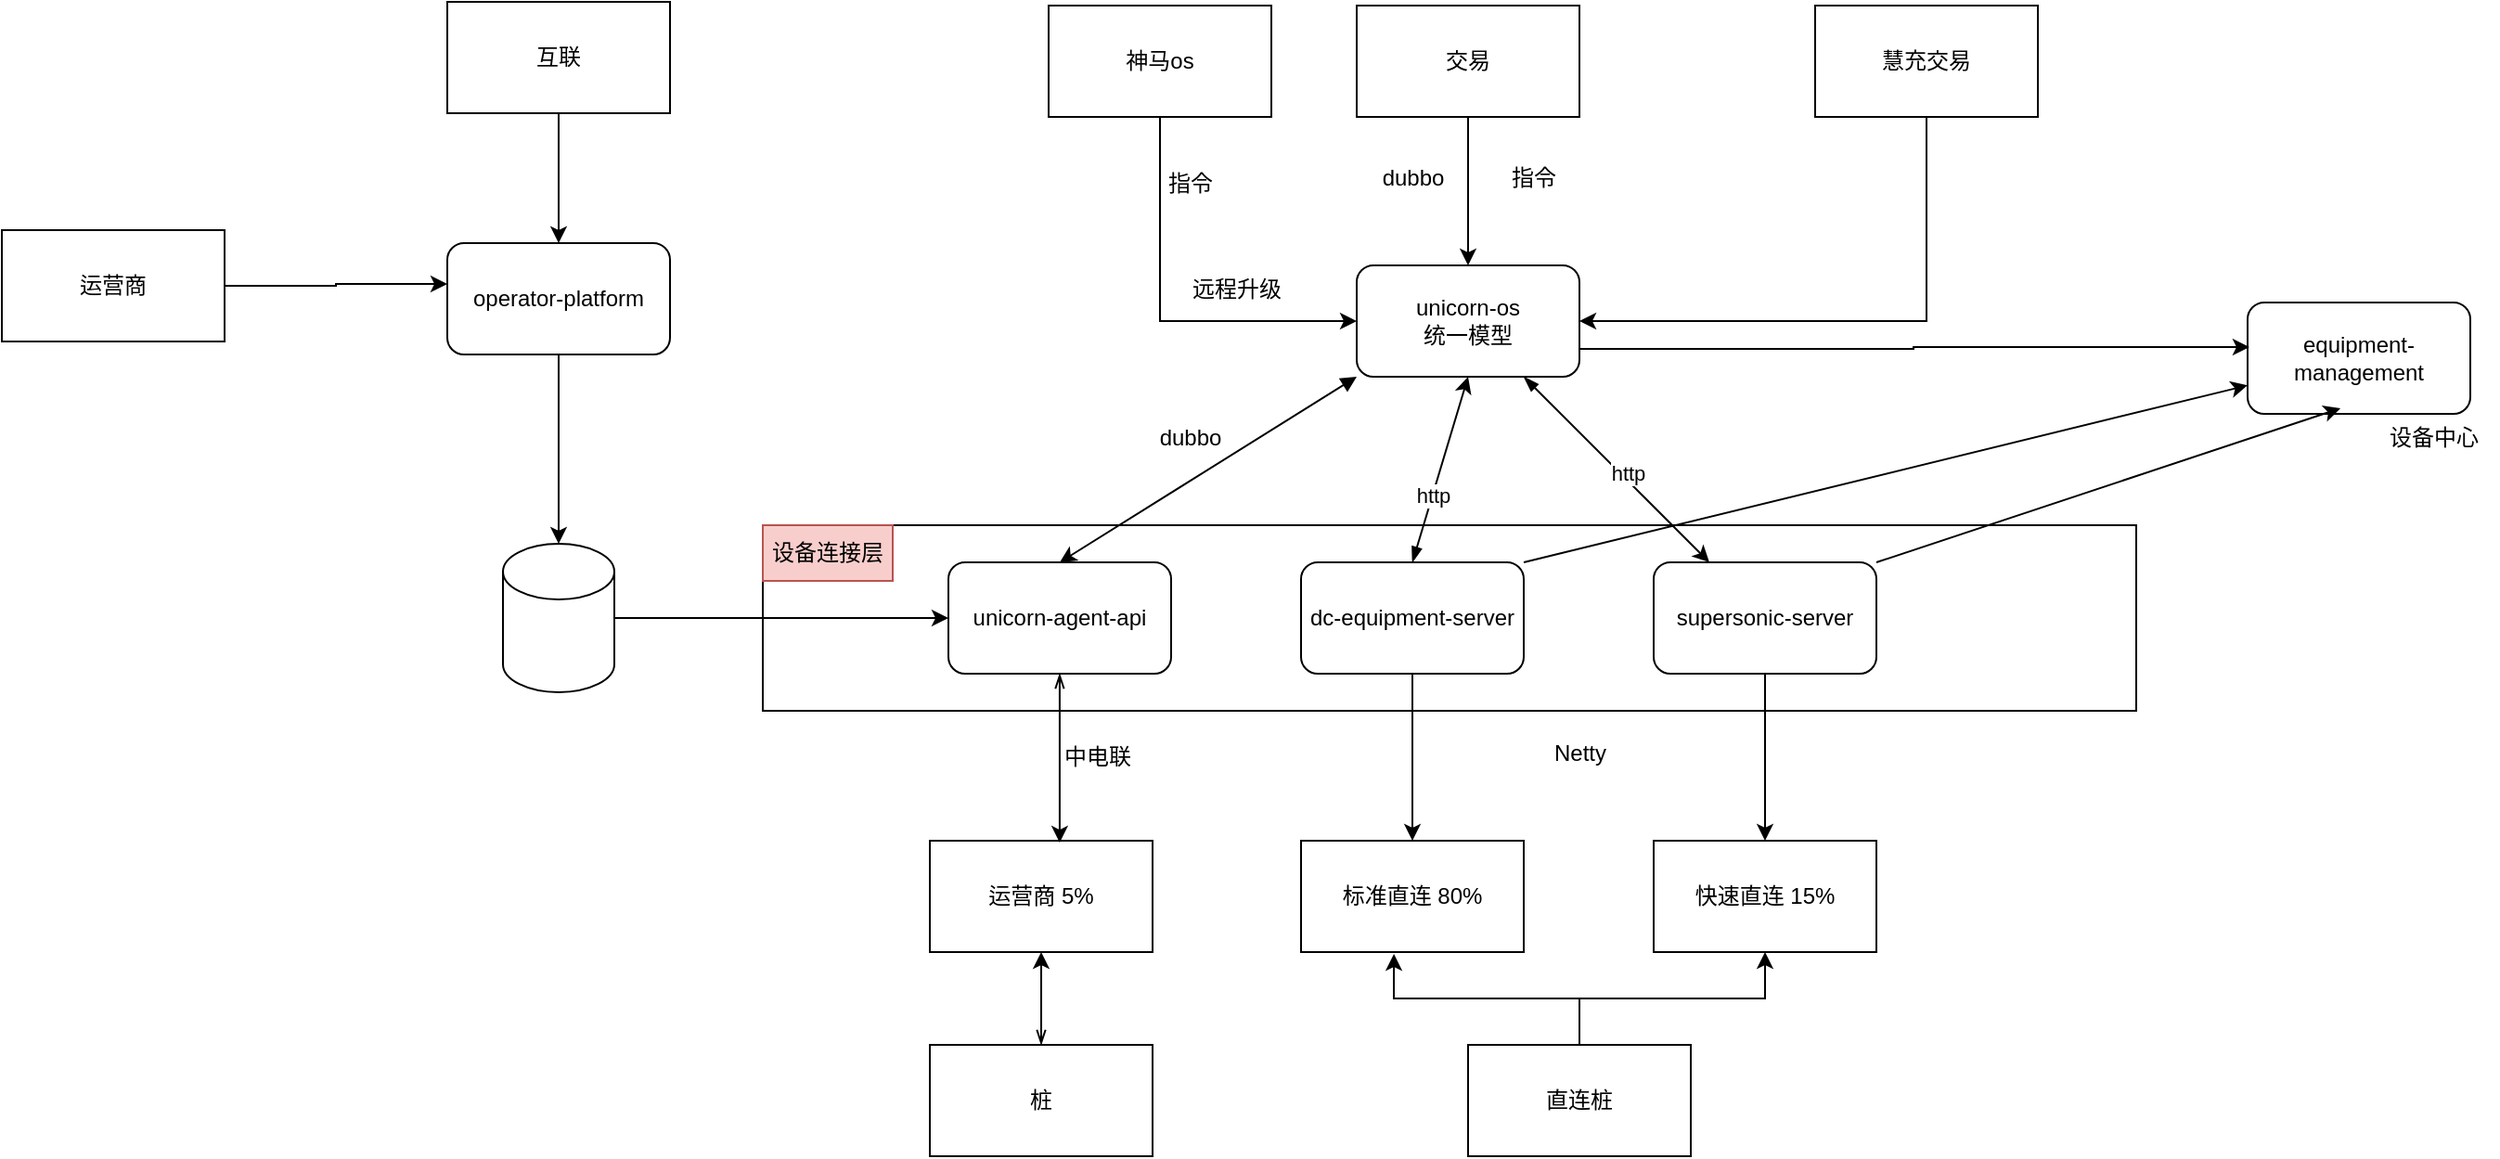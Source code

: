 <mxfile version="24.7.6">
  <diagram name="第 1 页" id="lGk9jrkxKhczxA843UJX">
    <mxGraphModel dx="2261" dy="820" grid="1" gridSize="10" guides="1" tooltips="1" connect="1" arrows="1" fold="1" page="1" pageScale="1" pageWidth="827" pageHeight="1169" math="0" shadow="0">
      <root>
        <mxCell id="0" />
        <mxCell id="1" parent="0" />
        <mxCell id="fdgb_wpusmmBCs2MOBiY-53" value="" style="rounded=0;whiteSpace=wrap;html=1;" vertex="1" parent="1">
          <mxGeometry x="260" y="490" width="740" height="100" as="geometry" />
        </mxCell>
        <mxCell id="fdgb_wpusmmBCs2MOBiY-6" style="edgeStyle=orthogonalEdgeStyle;rounded=0;orthogonalLoop=1;jettySize=auto;html=1;" edge="1" parent="1" source="fdgb_wpusmmBCs2MOBiY-1" target="fdgb_wpusmmBCs2MOBiY-5">
          <mxGeometry relative="1" as="geometry" />
        </mxCell>
        <mxCell id="fdgb_wpusmmBCs2MOBiY-1" value="互联" style="rounded=0;whiteSpace=wrap;html=1;" vertex="1" parent="1">
          <mxGeometry x="90" y="208" width="120" height="60" as="geometry" />
        </mxCell>
        <mxCell id="fdgb_wpusmmBCs2MOBiY-21" style="edgeStyle=orthogonalEdgeStyle;rounded=0;orthogonalLoop=1;jettySize=auto;html=1;entryX=0.5;entryY=1;entryDx=0;entryDy=0;" edge="1" parent="1" source="fdgb_wpusmmBCs2MOBiY-2" target="fdgb_wpusmmBCs2MOBiY-4">
          <mxGeometry relative="1" as="geometry" />
        </mxCell>
        <mxCell id="fdgb_wpusmmBCs2MOBiY-2" value="直连桩" style="rounded=0;whiteSpace=wrap;html=1;" vertex="1" parent="1">
          <mxGeometry x="640" y="770" width="120" height="60" as="geometry" />
        </mxCell>
        <mxCell id="fdgb_wpusmmBCs2MOBiY-3" value="标准直连 80%" style="rounded=0;whiteSpace=wrap;html=1;" vertex="1" parent="1">
          <mxGeometry x="550" y="660" width="120" height="60" as="geometry" />
        </mxCell>
        <mxCell id="fdgb_wpusmmBCs2MOBiY-4" value="快速直连 15%" style="rounded=0;whiteSpace=wrap;html=1;" vertex="1" parent="1">
          <mxGeometry x="740" y="660" width="120" height="60" as="geometry" />
        </mxCell>
        <mxCell id="fdgb_wpusmmBCs2MOBiY-5" value="operator-platform" style="rounded=1;whiteSpace=wrap;html=1;" vertex="1" parent="1">
          <mxGeometry x="90" y="338" width="120" height="60" as="geometry" />
        </mxCell>
        <mxCell id="fdgb_wpusmmBCs2MOBiY-35" style="rounded=0;orthogonalLoop=1;jettySize=auto;html=1;exitX=0.75;exitY=1;exitDx=0;exitDy=0;startArrow=blockThin;startFill=1;" edge="1" parent="1" source="fdgb_wpusmmBCs2MOBiY-7" target="fdgb_wpusmmBCs2MOBiY-14">
          <mxGeometry relative="1" as="geometry" />
        </mxCell>
        <mxCell id="fdgb_wpusmmBCs2MOBiY-36" value="http" style="edgeLabel;html=1;align=center;verticalAlign=middle;resizable=0;points=[];" vertex="1" connectable="0" parent="fdgb_wpusmmBCs2MOBiY-35">
          <mxGeometry x="0.08" y="3" relative="1" as="geometry">
            <mxPoint as="offset" />
          </mxGeometry>
        </mxCell>
        <mxCell id="fdgb_wpusmmBCs2MOBiY-47" style="rounded=0;orthogonalLoop=1;jettySize=auto;html=1;exitX=0;exitY=1;exitDx=0;exitDy=0;entryX=0.5;entryY=0;entryDx=0;entryDy=0;startArrow=block;startFill=1;" edge="1" parent="1" source="fdgb_wpusmmBCs2MOBiY-7" target="fdgb_wpusmmBCs2MOBiY-22">
          <mxGeometry relative="1" as="geometry" />
        </mxCell>
        <mxCell id="fdgb_wpusmmBCs2MOBiY-7" value="unicorn-os&lt;div&gt;统一模型&lt;/div&gt;" style="rounded=1;whiteSpace=wrap;html=1;" vertex="1" parent="1">
          <mxGeometry x="580" y="350" width="120" height="60" as="geometry" />
        </mxCell>
        <mxCell id="fdgb_wpusmmBCs2MOBiY-11" style="edgeStyle=orthogonalEdgeStyle;rounded=0;orthogonalLoop=1;jettySize=auto;html=1;" edge="1" parent="1" source="fdgb_wpusmmBCs2MOBiY-8" target="fdgb_wpusmmBCs2MOBiY-7">
          <mxGeometry relative="1" as="geometry" />
        </mxCell>
        <mxCell id="fdgb_wpusmmBCs2MOBiY-8" value="交易" style="whiteSpace=wrap;html=1;" vertex="1" parent="1">
          <mxGeometry x="580" y="210" width="120" height="60" as="geometry" />
        </mxCell>
        <mxCell id="fdgb_wpusmmBCs2MOBiY-13" style="edgeStyle=orthogonalEdgeStyle;rounded=0;orthogonalLoop=1;jettySize=auto;html=1;entryX=1;entryY=0.5;entryDx=0;entryDy=0;" edge="1" parent="1" source="fdgb_wpusmmBCs2MOBiY-9" target="fdgb_wpusmmBCs2MOBiY-7">
          <mxGeometry relative="1" as="geometry">
            <Array as="points">
              <mxPoint x="887" y="380" />
            </Array>
          </mxGeometry>
        </mxCell>
        <mxCell id="fdgb_wpusmmBCs2MOBiY-9" value="慧充交易" style="whiteSpace=wrap;html=1;" vertex="1" parent="1">
          <mxGeometry x="827" y="210" width="120" height="60" as="geometry" />
        </mxCell>
        <mxCell id="fdgb_wpusmmBCs2MOBiY-12" style="edgeStyle=orthogonalEdgeStyle;rounded=0;orthogonalLoop=1;jettySize=auto;html=1;entryX=0;entryY=0.5;entryDx=0;entryDy=0;exitX=0.5;exitY=1;exitDx=0;exitDy=0;" edge="1" parent="1" source="fdgb_wpusmmBCs2MOBiY-10" target="fdgb_wpusmmBCs2MOBiY-7">
          <mxGeometry relative="1" as="geometry" />
        </mxCell>
        <mxCell id="fdgb_wpusmmBCs2MOBiY-10" value="神马os" style="whiteSpace=wrap;html=1;" vertex="1" parent="1">
          <mxGeometry x="414" y="210" width="120" height="60" as="geometry" />
        </mxCell>
        <mxCell id="fdgb_wpusmmBCs2MOBiY-17" style="edgeStyle=orthogonalEdgeStyle;rounded=0;orthogonalLoop=1;jettySize=auto;html=1;" edge="1" parent="1" source="fdgb_wpusmmBCs2MOBiY-14" target="fdgb_wpusmmBCs2MOBiY-4">
          <mxGeometry relative="1" as="geometry" />
        </mxCell>
        <mxCell id="fdgb_wpusmmBCs2MOBiY-14" value="supersonic-server" style="rounded=1;whiteSpace=wrap;html=1;" vertex="1" parent="1">
          <mxGeometry x="740" y="510" width="120" height="60" as="geometry" />
        </mxCell>
        <mxCell id="fdgb_wpusmmBCs2MOBiY-19" style="edgeStyle=orthogonalEdgeStyle;rounded=0;orthogonalLoop=1;jettySize=auto;html=1;" edge="1" parent="1" source="fdgb_wpusmmBCs2MOBiY-18" target="fdgb_wpusmmBCs2MOBiY-3">
          <mxGeometry relative="1" as="geometry" />
        </mxCell>
        <mxCell id="fdgb_wpusmmBCs2MOBiY-31" style="rounded=0;orthogonalLoop=1;jettySize=auto;html=1;exitX=0.5;exitY=0;exitDx=0;exitDy=0;entryX=0.5;entryY=1;entryDx=0;entryDy=0;startArrow=blockThin;startFill=1;" edge="1" parent="1" source="fdgb_wpusmmBCs2MOBiY-18" target="fdgb_wpusmmBCs2MOBiY-7">
          <mxGeometry relative="1" as="geometry" />
        </mxCell>
        <mxCell id="fdgb_wpusmmBCs2MOBiY-34" value="http" style="edgeLabel;html=1;align=center;verticalAlign=middle;resizable=0;points=[];" vertex="1" connectable="0" parent="fdgb_wpusmmBCs2MOBiY-31">
          <mxGeometry x="-0.279" relative="1" as="geometry">
            <mxPoint as="offset" />
          </mxGeometry>
        </mxCell>
        <mxCell id="fdgb_wpusmmBCs2MOBiY-41" style="rounded=0;orthogonalLoop=1;jettySize=auto;html=1;exitX=1;exitY=0;exitDx=0;exitDy=0;" edge="1" parent="1" source="fdgb_wpusmmBCs2MOBiY-18" target="fdgb_wpusmmBCs2MOBiY-37">
          <mxGeometry relative="1" as="geometry" />
        </mxCell>
        <mxCell id="fdgb_wpusmmBCs2MOBiY-18" value="dc-equipment-server" style="rounded=1;whiteSpace=wrap;html=1;" vertex="1" parent="1">
          <mxGeometry x="550" y="510" width="120" height="60" as="geometry" />
        </mxCell>
        <mxCell id="fdgb_wpusmmBCs2MOBiY-20" style="edgeStyle=orthogonalEdgeStyle;rounded=0;orthogonalLoop=1;jettySize=auto;html=1;entryX=0.417;entryY=1.017;entryDx=0;entryDy=0;entryPerimeter=0;" edge="1" parent="1" source="fdgb_wpusmmBCs2MOBiY-2" target="fdgb_wpusmmBCs2MOBiY-3">
          <mxGeometry relative="1" as="geometry" />
        </mxCell>
        <mxCell id="fdgb_wpusmmBCs2MOBiY-22" value="unicorn-agent-api" style="rounded=1;whiteSpace=wrap;html=1;" vertex="1" parent="1">
          <mxGeometry x="360" y="510" width="120" height="60" as="geometry" />
        </mxCell>
        <mxCell id="fdgb_wpusmmBCs2MOBiY-25" style="edgeStyle=orthogonalEdgeStyle;rounded=0;orthogonalLoop=1;jettySize=auto;html=1;exitX=0.5;exitY=0;exitDx=0;exitDy=0;entryX=0.5;entryY=1;entryDx=0;entryDy=0;startArrow=openThin;startFill=0;" edge="1" parent="1" source="fdgb_wpusmmBCs2MOBiY-23" target="fdgb_wpusmmBCs2MOBiY-24">
          <mxGeometry relative="1" as="geometry" />
        </mxCell>
        <mxCell id="fdgb_wpusmmBCs2MOBiY-23" value="桩" style="rounded=0;whiteSpace=wrap;html=1;" vertex="1" parent="1">
          <mxGeometry x="350" y="770" width="120" height="60" as="geometry" />
        </mxCell>
        <mxCell id="fdgb_wpusmmBCs2MOBiY-24" value="运营商 5%" style="rounded=0;whiteSpace=wrap;html=1;" vertex="1" parent="1">
          <mxGeometry x="350" y="660" width="120" height="60" as="geometry" />
        </mxCell>
        <mxCell id="fdgb_wpusmmBCs2MOBiY-27" style="edgeStyle=orthogonalEdgeStyle;rounded=0;orthogonalLoop=1;jettySize=auto;html=1;entryX=0.583;entryY=0.017;entryDx=0;entryDy=0;entryPerimeter=0;startArrow=openThin;startFill=0;" edge="1" parent="1" source="fdgb_wpusmmBCs2MOBiY-22" target="fdgb_wpusmmBCs2MOBiY-24">
          <mxGeometry relative="1" as="geometry" />
        </mxCell>
        <mxCell id="fdgb_wpusmmBCs2MOBiY-29" value="中电联" style="text;html=1;align=center;verticalAlign=middle;resizable=0;points=[];autosize=1;strokeColor=none;fillColor=none;" vertex="1" parent="1">
          <mxGeometry x="410" y="600" width="60" height="30" as="geometry" />
        </mxCell>
        <mxCell id="fdgb_wpusmmBCs2MOBiY-30" value="Netty" style="text;html=1;align=center;verticalAlign=middle;resizable=0;points=[];autosize=1;strokeColor=none;fillColor=none;" vertex="1" parent="1">
          <mxGeometry x="675" y="598" width="50" height="30" as="geometry" />
        </mxCell>
        <mxCell id="fdgb_wpusmmBCs2MOBiY-37" value="equipment-management" style="rounded=1;whiteSpace=wrap;html=1;" vertex="1" parent="1">
          <mxGeometry x="1060" y="370" width="120" height="60" as="geometry" />
        </mxCell>
        <mxCell id="fdgb_wpusmmBCs2MOBiY-39" style="edgeStyle=orthogonalEdgeStyle;rounded=0;orthogonalLoop=1;jettySize=auto;html=1;exitX=1;exitY=0.75;exitDx=0;exitDy=0;entryX=0.008;entryY=0.4;entryDx=0;entryDy=0;entryPerimeter=0;" edge="1" parent="1" source="fdgb_wpusmmBCs2MOBiY-7" target="fdgb_wpusmmBCs2MOBiY-37">
          <mxGeometry relative="1" as="geometry" />
        </mxCell>
        <mxCell id="fdgb_wpusmmBCs2MOBiY-40" style="rounded=0;orthogonalLoop=1;jettySize=auto;html=1;exitX=1;exitY=0;exitDx=0;exitDy=0;entryX=0.417;entryY=0.95;entryDx=0;entryDy=0;entryPerimeter=0;" edge="1" parent="1" source="fdgb_wpusmmBCs2MOBiY-14" target="fdgb_wpusmmBCs2MOBiY-37">
          <mxGeometry relative="1" as="geometry" />
        </mxCell>
        <mxCell id="fdgb_wpusmmBCs2MOBiY-42" value="设备中心" style="text;html=1;align=center;verticalAlign=middle;resizable=0;points=[];autosize=1;strokeColor=none;fillColor=none;" vertex="1" parent="1">
          <mxGeometry x="1125" y="428" width="70" height="30" as="geometry" />
        </mxCell>
        <mxCell id="fdgb_wpusmmBCs2MOBiY-43" value="dubbo" style="text;html=1;align=center;verticalAlign=middle;resizable=0;points=[];autosize=1;strokeColor=none;fillColor=none;" vertex="1" parent="1">
          <mxGeometry x="580" y="288" width="60" height="30" as="geometry" />
        </mxCell>
        <mxCell id="fdgb_wpusmmBCs2MOBiY-44" value="指令" style="text;html=1;align=center;verticalAlign=middle;resizable=0;points=[];autosize=1;strokeColor=none;fillColor=none;" vertex="1" parent="1">
          <mxGeometry x="650" y="288" width="50" height="30" as="geometry" />
        </mxCell>
        <mxCell id="fdgb_wpusmmBCs2MOBiY-45" value="指令&lt;div&gt;&lt;br&gt;&lt;/div&gt;" style="text;html=1;align=center;verticalAlign=middle;resizable=0;points=[];autosize=1;strokeColor=none;fillColor=none;" vertex="1" parent="1">
          <mxGeometry x="465" y="293" width="50" height="40" as="geometry" />
        </mxCell>
        <mxCell id="fdgb_wpusmmBCs2MOBiY-46" value="远程升级" style="text;html=1;align=center;verticalAlign=middle;resizable=0;points=[];autosize=1;strokeColor=none;fillColor=none;" vertex="1" parent="1">
          <mxGeometry x="480" y="348" width="70" height="30" as="geometry" />
        </mxCell>
        <mxCell id="fdgb_wpusmmBCs2MOBiY-48" value="dubbo" style="text;html=1;align=center;verticalAlign=middle;resizable=0;points=[];autosize=1;strokeColor=none;fillColor=none;" vertex="1" parent="1">
          <mxGeometry x="460" y="428" width="60" height="30" as="geometry" />
        </mxCell>
        <mxCell id="fdgb_wpusmmBCs2MOBiY-49" value="运营商" style="rounded=0;whiteSpace=wrap;html=1;" vertex="1" parent="1">
          <mxGeometry x="-150" y="331" width="120" height="60" as="geometry" />
        </mxCell>
        <mxCell id="fdgb_wpusmmBCs2MOBiY-51" style="edgeStyle=orthogonalEdgeStyle;rounded=0;orthogonalLoop=1;jettySize=auto;html=1;exitX=1;exitY=0.5;exitDx=0;exitDy=0;entryX=0;entryY=0.367;entryDx=0;entryDy=0;entryPerimeter=0;" edge="1" parent="1" source="fdgb_wpusmmBCs2MOBiY-49" target="fdgb_wpusmmBCs2MOBiY-5">
          <mxGeometry relative="1" as="geometry" />
        </mxCell>
        <mxCell id="fdgb_wpusmmBCs2MOBiY-54" value="设备连接层" style="text;html=1;align=center;verticalAlign=middle;whiteSpace=wrap;rounded=0;fillColor=#f8cecc;strokeColor=#b85450;" vertex="1" parent="1">
          <mxGeometry x="260" y="490" width="70" height="30" as="geometry" />
        </mxCell>
        <mxCell id="fdgb_wpusmmBCs2MOBiY-59" style="edgeStyle=orthogonalEdgeStyle;rounded=0;orthogonalLoop=1;jettySize=auto;html=1;exitX=1;exitY=0.5;exitDx=0;exitDy=0;exitPerimeter=0;entryX=0;entryY=0.5;entryDx=0;entryDy=0;" edge="1" parent="1" source="fdgb_wpusmmBCs2MOBiY-55" target="fdgb_wpusmmBCs2MOBiY-22">
          <mxGeometry relative="1" as="geometry" />
        </mxCell>
        <mxCell id="fdgb_wpusmmBCs2MOBiY-55" value="" style="shape=cylinder3;whiteSpace=wrap;html=1;boundedLbl=1;backgroundOutline=1;size=15;" vertex="1" parent="1">
          <mxGeometry x="120" y="500" width="60" height="80" as="geometry" />
        </mxCell>
        <mxCell id="fdgb_wpusmmBCs2MOBiY-57" style="edgeStyle=orthogonalEdgeStyle;rounded=0;orthogonalLoop=1;jettySize=auto;html=1;entryX=0.5;entryY=0;entryDx=0;entryDy=0;entryPerimeter=0;" edge="1" parent="1" source="fdgb_wpusmmBCs2MOBiY-5" target="fdgb_wpusmmBCs2MOBiY-55">
          <mxGeometry relative="1" as="geometry" />
        </mxCell>
      </root>
    </mxGraphModel>
  </diagram>
</mxfile>
